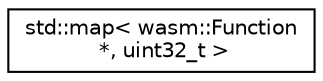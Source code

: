 digraph "Graphical Class Hierarchy"
{
  edge [fontname="Helvetica",fontsize="10",labelfontname="Helvetica",labelfontsize="10"];
  node [fontname="Helvetica",fontsize="10",shape=record];
  rankdir="LR";
  Node0 [label="std::map\< wasm::Function\l *, uint32_t \>",height=0.2,width=0.4,color="black", fillcolor="white", style="filled",URL="$classstd_1_1map.html"];
}
